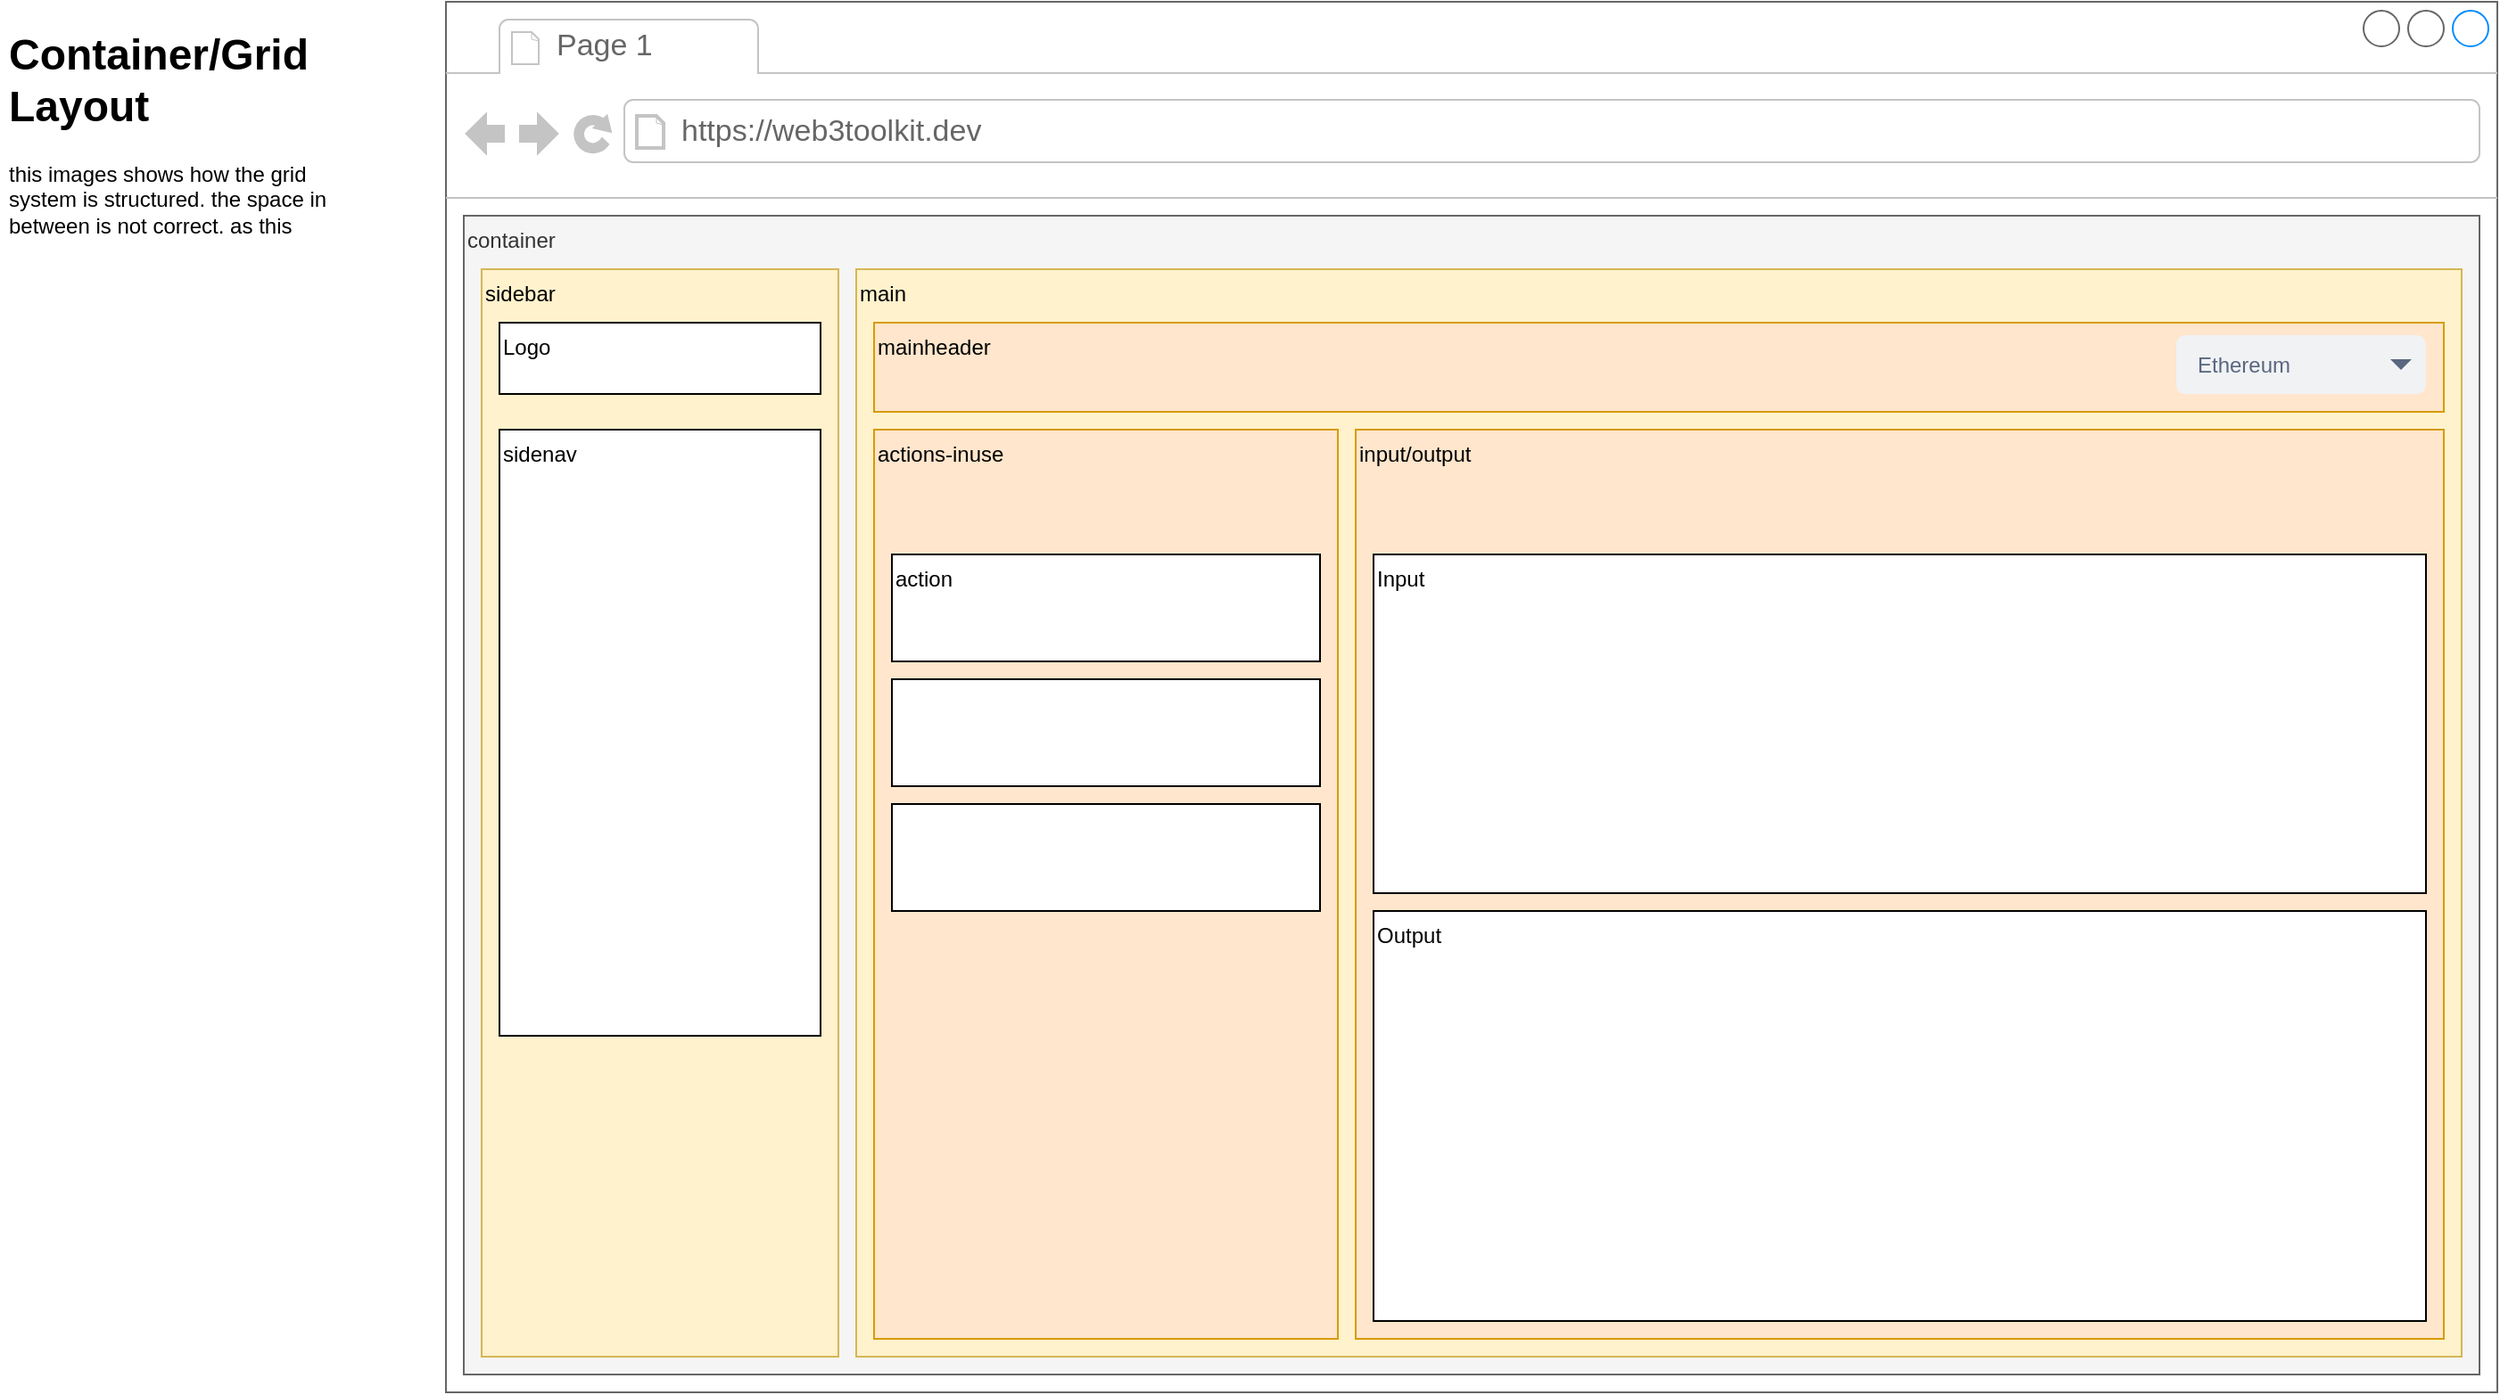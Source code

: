 <mxfile version="16.5.1" type="device" pages="2"><diagram id="3-cAj3V4vFxRDtfZPN4U" name="Layout"><mxGraphModel dx="1675" dy="1300" grid="1" gridSize="10" guides="1" tooltips="1" connect="1" arrows="1" fold="1" page="1" pageScale="1" pageWidth="850" pageHeight="1100" math="0" shadow="0"><root><mxCell id="RZp6OpLTO9H3QgokEeUe-0"/><mxCell id="RZp6OpLTO9H3QgokEeUe-1" parent="RZp6OpLTO9H3QgokEeUe-0"/><mxCell id="RZp6OpLTO9H3QgokEeUe-2" value="" style="strokeWidth=1;shadow=0;dashed=0;align=left;html=1;shape=mxgraph.mockup.containers.browserWindow;rSize=0;strokeColor=#666666;strokeColor2=#008cff;strokeColor3=#c4c4c4;mainText=,;recursiveResize=0;verticalAlign=top;" vertex="1" parent="RZp6OpLTO9H3QgokEeUe-1"><mxGeometry x="280" y="90" width="1150" height="780" as="geometry"/></mxCell><mxCell id="RZp6OpLTO9H3QgokEeUe-3" value="Page 1" style="strokeWidth=1;shadow=0;dashed=0;align=center;html=1;shape=mxgraph.mockup.containers.anchor;fontSize=17;fontColor=#666666;align=left;" vertex="1" parent="RZp6OpLTO9H3QgokEeUe-2"><mxGeometry x="60" y="12" width="110" height="26" as="geometry"/></mxCell><mxCell id="RZp6OpLTO9H3QgokEeUe-4" value="https://web3toolkit.dev" style="strokeWidth=1;shadow=0;dashed=0;align=center;html=1;shape=mxgraph.mockup.containers.anchor;rSize=0;fontSize=17;fontColor=#666666;align=left;" vertex="1" parent="RZp6OpLTO9H3QgokEeUe-2"><mxGeometry x="130" y="60" width="250" height="26" as="geometry"/></mxCell><mxCell id="RZp6OpLTO9H3QgokEeUe-17" value="container" style="rounded=0;whiteSpace=wrap;html=1;fillColor=#f5f5f5;fontColor=#333333;strokeColor=#666666;align=left;verticalAlign=top;" vertex="1" parent="RZp6OpLTO9H3QgokEeUe-2"><mxGeometry x="10" y="120" width="1130" height="650" as="geometry"/></mxCell><mxCell id="RZp6OpLTO9H3QgokEeUe-18" value="sidebar" style="rounded=0;whiteSpace=wrap;html=1;fillColor=#fff2cc;strokeColor=#d6b656;align=left;verticalAlign=top;" vertex="1" parent="RZp6OpLTO9H3QgokEeUe-2"><mxGeometry x="20" y="150" width="200" height="610" as="geometry"/></mxCell><mxCell id="RZp6OpLTO9H3QgokEeUe-20" value="main" style="rounded=0;whiteSpace=wrap;html=1;fillColor=#fff2cc;strokeColor=#d6b656;align=left;verticalAlign=top;" vertex="1" parent="RZp6OpLTO9H3QgokEeUe-2"><mxGeometry x="230" y="150" width="900" height="610" as="geometry"/></mxCell><mxCell id="RZp6OpLTO9H3QgokEeUe-19" value="actions-inuse" style="rounded=0;whiteSpace=wrap;html=1;fillColor=#ffe6cc;strokeColor=#d79b00;verticalAlign=top;align=left;" vertex="1" parent="RZp6OpLTO9H3QgokEeUe-2"><mxGeometry x="240" y="240" width="260" height="510" as="geometry"/></mxCell><mxCell id="RZp6OpLTO9H3QgokEeUe-21" value="action" style="rounded=0;whiteSpace=wrap;html=1;verticalAlign=top;align=left;" vertex="1" parent="RZp6OpLTO9H3QgokEeUe-2"><mxGeometry x="250" y="310" width="240" height="60" as="geometry"/></mxCell><mxCell id="RZp6OpLTO9H3QgokEeUe-22" value="" style="rounded=0;whiteSpace=wrap;html=1;verticalAlign=top;align=left;" vertex="1" parent="RZp6OpLTO9H3QgokEeUe-2"><mxGeometry x="250" y="380" width="240" height="60" as="geometry"/></mxCell><mxCell id="RZp6OpLTO9H3QgokEeUe-23" value="" style="rounded=0;whiteSpace=wrap;html=1;verticalAlign=top;align=left;" vertex="1" parent="RZp6OpLTO9H3QgokEeUe-2"><mxGeometry x="250" y="450" width="240" height="60" as="geometry"/></mxCell><mxCell id="RZp6OpLTO9H3QgokEeUe-24" value="input/output" style="rounded=0;whiteSpace=wrap;html=1;fillColor=#ffe6cc;strokeColor=#d79b00;verticalAlign=top;align=left;" vertex="1" parent="RZp6OpLTO9H3QgokEeUe-2"><mxGeometry x="510" y="240" width="610" height="510" as="geometry"/></mxCell><mxCell id="RZp6OpLTO9H3QgokEeUe-25" value="Logo" style="rounded=0;whiteSpace=wrap;html=1;verticalAlign=top;align=left;" vertex="1" parent="RZp6OpLTO9H3QgokEeUe-2"><mxGeometry x="30" y="180" width="180" height="40" as="geometry"/></mxCell><mxCell id="RZp6OpLTO9H3QgokEeUe-26" value="sidenav" style="rounded=0;whiteSpace=wrap;html=1;verticalAlign=top;align=left;" vertex="1" parent="RZp6OpLTO9H3QgokEeUe-2"><mxGeometry x="30" y="240" width="180" height="340" as="geometry"/></mxCell><mxCell id="RZp6OpLTO9H3QgokEeUe-27" value="mainheader" style="rounded=0;whiteSpace=wrap;html=1;fillColor=#ffe6cc;strokeColor=#d79b00;verticalAlign=top;align=left;" vertex="1" parent="RZp6OpLTO9H3QgokEeUe-2"><mxGeometry x="240" y="180" width="880" height="50" as="geometry"/></mxCell><mxCell id="RZp6OpLTO9H3QgokEeUe-6" value="Ethereum" style="rounded=1;fillColor=#F1F2F4;strokeColor=none;html=1;fontColor=#596780;align=left;fontSize=12;spacingLeft=10;sketch=0;" vertex="1" parent="RZp6OpLTO9H3QgokEeUe-2"><mxGeometry x="970" y="187" width="140" height="33" as="geometry"/></mxCell><mxCell id="RZp6OpLTO9H3QgokEeUe-7" value="" style="shape=triangle;direction=south;fillColor=#596780;strokeColor=none;html=1;sketch=0;" vertex="1" parent="RZp6OpLTO9H3QgokEeUe-6"><mxGeometry x="1" y="0.5" width="12" height="6" relative="1" as="geometry"><mxPoint x="-20" y="-3" as="offset"/></mxGeometry></mxCell><mxCell id="RZp6OpLTO9H3QgokEeUe-28" value="Input" style="rounded=0;whiteSpace=wrap;html=1;verticalAlign=top;align=left;" vertex="1" parent="RZp6OpLTO9H3QgokEeUe-2"><mxGeometry x="520" y="310" width="590" height="190" as="geometry"/></mxCell><mxCell id="RZp6OpLTO9H3QgokEeUe-29" value="Output" style="rounded=0;whiteSpace=wrap;html=1;verticalAlign=top;align=left;" vertex="1" parent="RZp6OpLTO9H3QgokEeUe-2"><mxGeometry x="520" y="510" width="590" height="230" as="geometry"/></mxCell><mxCell id="RZp6OpLTO9H3QgokEeUe-30" value="&lt;h1&gt;Container/Grid Layout&lt;/h1&gt;&lt;div&gt;this images shows how the grid system is structured. the space in between is not correct, as this only focusses on how the rows and columns should be.&lt;/div&gt;" style="text;html=1;strokeColor=none;fillColor=none;spacing=5;spacingTop=-20;whiteSpace=wrap;overflow=hidden;rounded=0;" vertex="1" parent="RZp6OpLTO9H3QgokEeUe-1"><mxGeometry x="30" y="100" width="190" height="120" as="geometry"/></mxCell></root></mxGraphModel></diagram><diagram id="2Ews7XKgGNr185ZKeQb5" name="icon"><mxGraphModel dx="1184" dy="714" grid="1" gridSize="10" guides="1" tooltips="1" connect="1" arrows="1" fold="1" page="1" pageScale="1" pageWidth="850" pageHeight="1100" math="0" shadow="0"><root><mxCell id="30nbD72PERh6PyU3U_IO-0"/><mxCell id="30nbD72PERh6PyU3U_IO-1" parent="30nbD72PERh6PyU3U_IO-0"/><mxCell id="roBNlrQUDukyXQDoDAtn-1" value="" style="endArrow=oval;html=1;rounded=0;endFill=1;startArrow=oval;startFill=1;strokeWidth=2;" edge="1" parent="30nbD72PERh6PyU3U_IO-1"><mxGeometry width="50" height="50" relative="1" as="geometry"><mxPoint x="301" y="644" as="sourcePoint"/><mxPoint x="355" y="595" as="targetPoint"/></mxGeometry></mxCell><mxCell id="roBNlrQUDukyXQDoDAtn-2" value="" style="endArrow=oval;html=1;rounded=0;endFill=1;startArrow=oval;startFill=1;strokeWidth=2;" edge="1" parent="30nbD72PERh6PyU3U_IO-1"><mxGeometry width="50" height="50" relative="1" as="geometry"><mxPoint x="355" y="595" as="sourcePoint"/><mxPoint x="409" y="547" as="targetPoint"/></mxGeometry></mxCell><mxCell id="roBNlrQUDukyXQDoDAtn-3" value="" style="endArrow=oval;html=1;rounded=0;endFill=1;startArrow=oval;startFill=1;strokeWidth=2;" edge="1" parent="30nbD72PERh6PyU3U_IO-1"><mxGeometry width="50" height="50" relative="1" as="geometry"><mxPoint x="205" y="741" as="sourcePoint"/><mxPoint x="249.0" y="691" as="targetPoint"/></mxGeometry></mxCell><mxCell id="roBNlrQUDukyXQDoDAtn-4" value="" style="endArrow=oval;html=1;rounded=0;endFill=1;startArrow=oval;startFill=1;strokeWidth=2;" edge="1" parent="30nbD72PERh6PyU3U_IO-1"><mxGeometry width="50" height="50" relative="1" as="geometry"><mxPoint x="299" y="806" as="sourcePoint"/><mxPoint x="222" y="803" as="targetPoint"/></mxGeometry></mxCell><mxCell id="roBNlrQUDukyXQDoDAtn-5" value="" style="endArrow=oval;html=1;rounded=0;endFill=1;startArrow=oval;startFill=1;strokeWidth=2;" edge="1" parent="30nbD72PERh6PyU3U_IO-1"><mxGeometry width="50" height="50" relative="1" as="geometry"><mxPoint x="299" y="806" as="sourcePoint"/><mxPoint x="273" y="751" as="targetPoint"/></mxGeometry></mxCell><mxCell id="roBNlrQUDukyXQDoDAtn-6" value="" style="endArrow=oval;html=1;rounded=0;endFill=1;startArrow=oval;startFill=1;strokeWidth=2;" edge="1" parent="30nbD72PERh6PyU3U_IO-1"><mxGeometry width="50" height="50" relative="1" as="geometry"><mxPoint x="353" y="751" as="sourcePoint"/><mxPoint x="363" y="661" as="targetPoint"/></mxGeometry></mxCell><mxCell id="roBNlrQUDukyXQDoDAtn-7" value="" style="endArrow=oval;html=1;rounded=0;endFill=1;startArrow=oval;startFill=1;strokeWidth=2;" edge="1" parent="30nbD72PERh6PyU3U_IO-1"><mxGeometry width="50" height="50" relative="1" as="geometry"><mxPoint x="249.0" y="691" as="sourcePoint"/><mxPoint x="301" y="644" as="targetPoint"/></mxGeometry></mxCell><mxCell id="roBNlrQUDukyXQDoDAtn-8" value="" style="endArrow=oval;html=1;rounded=0;endFill=1;startArrow=oval;startFill=1;strokeWidth=2;" edge="1" parent="30nbD72PERh6PyU3U_IO-1"><mxGeometry width="50" height="50" relative="1" as="geometry"><mxPoint x="450" y="570" as="sourcePoint"/><mxPoint x="409" y="547" as="targetPoint"/></mxGeometry></mxCell><mxCell id="roBNlrQUDukyXQDoDAtn-9" value="" style="endArrow=oval;html=1;rounded=0;endFill=1;startArrow=oval;startFill=1;strokeWidth=2;" edge="1" parent="30nbD72PERh6PyU3U_IO-1"><mxGeometry width="50" height="50" relative="1" as="geometry"><mxPoint x="450" y="570" as="sourcePoint"/><mxPoint x="400" y="630" as="targetPoint"/></mxGeometry></mxCell><mxCell id="roBNlrQUDukyXQDoDAtn-10" value="" style="endArrow=oval;html=1;rounded=0;endFill=1;startArrow=oval;startFill=1;strokeWidth=2;" edge="1" parent="30nbD72PERh6PyU3U_IO-1"><mxGeometry width="50" height="50" relative="1" as="geometry"><mxPoint x="484" y="600" as="sourcePoint"/><mxPoint x="520" y="567" as="targetPoint"/></mxGeometry></mxCell><mxCell id="roBNlrQUDukyXQDoDAtn-11" value="" style="endArrow=oval;html=1;rounded=0;endFill=1;startArrow=oval;startFill=1;strokeWidth=2;" edge="1" parent="30nbD72PERh6PyU3U_IO-1"><mxGeometry width="50" height="50" relative="1" as="geometry"><mxPoint x="453" y="638" as="sourcePoint"/><mxPoint x="484" y="600" as="targetPoint"/></mxGeometry></mxCell><mxCell id="roBNlrQUDukyXQDoDAtn-12" value="" style="endArrow=oval;html=1;rounded=0;endFill=1;startArrow=oval;startFill=1;strokeWidth=2;" edge="1" parent="30nbD72PERh6PyU3U_IO-1"><mxGeometry width="50" height="50" relative="1" as="geometry"><mxPoint x="570" y="575" as="sourcePoint"/><mxPoint x="520" y="567" as="targetPoint"/></mxGeometry></mxCell><mxCell id="roBNlrQUDukyXQDoDAtn-13" value="" style="endArrow=oval;html=1;rounded=0;endFill=1;startArrow=oval;startFill=1;strokeWidth=2;" edge="1" parent="30nbD72PERh6PyU3U_IO-1"><mxGeometry width="50" height="50" relative="1" as="geometry"><mxPoint x="589" y="592" as="sourcePoint"/><mxPoint x="570" y="575" as="targetPoint"/></mxGeometry></mxCell><mxCell id="roBNlrQUDukyXQDoDAtn-14" value="" style="endArrow=oval;html=1;rounded=0;endFill=1;startArrow=oval;startFill=1;strokeWidth=2;" edge="1" parent="30nbD72PERh6PyU3U_IO-1"><mxGeometry width="50" height="50" relative="1" as="geometry"><mxPoint x="584" y="613" as="sourcePoint"/><mxPoint x="589" y="592" as="targetPoint"/></mxGeometry></mxCell><mxCell id="roBNlrQUDukyXQDoDAtn-15" value="" style="endArrow=oval;html=1;rounded=0;endFill=1;startArrow=oval;startFill=1;strokeWidth=2;" edge="1" parent="30nbD72PERh6PyU3U_IO-1"><mxGeometry width="50" height="50" relative="1" as="geometry"><mxPoint x="655" y="521" as="sourcePoint"/><mxPoint x="638" y="504.0" as="targetPoint"/></mxGeometry></mxCell><mxCell id="roBNlrQUDukyXQDoDAtn-16" value="" style="endArrow=oval;html=1;rounded=0;endFill=1;startArrow=oval;startFill=1;strokeWidth=2;" edge="1" parent="30nbD72PERh6PyU3U_IO-1"><mxGeometry width="50" height="50" relative="1" as="geometry"><mxPoint x="638" y="504.0" as="sourcePoint"/><mxPoint x="605" y="432" as="targetPoint"/></mxGeometry></mxCell><mxCell id="roBNlrQUDukyXQDoDAtn-17" value="" style="endArrow=oval;html=1;rounded=0;endFill=1;startArrow=oval;startFill=1;strokeWidth=2;" edge="1" parent="30nbD72PERh6PyU3U_IO-1"><mxGeometry width="50" height="50" relative="1" as="geometry"><mxPoint x="446" y="456" as="sourcePoint"/><mxPoint x="440" y="500" as="targetPoint"/></mxGeometry></mxCell><mxCell id="roBNlrQUDukyXQDoDAtn-18" value="" style="endArrow=oval;html=1;rounded=0;endFill=1;startArrow=oval;startFill=1;strokeWidth=2;" edge="1" parent="30nbD72PERh6PyU3U_IO-1"><mxGeometry width="50" height="50" relative="1" as="geometry"><mxPoint x="492" y="362" as="sourcePoint"/><mxPoint x="411" y="374.0" as="targetPoint"/></mxGeometry></mxCell><mxCell id="roBNlrQUDukyXQDoDAtn-19" value="" style="endArrow=oval;html=1;rounded=0;endFill=1;startArrow=oval;startFill=1;strokeWidth=2;" edge="1" parent="30nbD72PERh6PyU3U_IO-1"><mxGeometry width="50" height="50" relative="1" as="geometry"><mxPoint x="605" y="432" as="sourcePoint"/><mxPoint x="555" y="386" as="targetPoint"/></mxGeometry></mxCell><mxCell id="roBNlrQUDukyXQDoDAtn-20" value="" style="endArrow=oval;html=1;rounded=0;endFill=1;startArrow=oval;startFill=1;strokeWidth=2;" edge="1" parent="30nbD72PERh6PyU3U_IO-1"><mxGeometry width="50" height="50" relative="1" as="geometry"><mxPoint x="555" y="386" as="sourcePoint"/><mxPoint x="492" y="362" as="targetPoint"/></mxGeometry></mxCell><mxCell id="roBNlrQUDukyXQDoDAtn-21" value="" style="endArrow=oval;html=1;rounded=0;endFill=1;startArrow=oval;startFill=1;strokeWidth=2;" edge="1" parent="30nbD72PERh6PyU3U_IO-1"><mxGeometry width="50" height="50" relative="1" as="geometry"><mxPoint x="440" y="500" as="sourcePoint"/><mxPoint x="409" y="547" as="targetPoint"/></mxGeometry></mxCell><mxCell id="roBNlrQUDukyXQDoDAtn-22" value="" style="endArrow=oval;html=1;rounded=0;endFill=1;startArrow=oval;startFill=1;strokeWidth=2;" edge="1" parent="30nbD72PERh6PyU3U_IO-1"><mxGeometry width="50" height="50" relative="1" as="geometry"><mxPoint x="446" y="456" as="sourcePoint"/><mxPoint x="406" y="436" as="targetPoint"/></mxGeometry></mxCell><mxCell id="roBNlrQUDukyXQDoDAtn-23" value="" style="endArrow=oval;html=1;rounded=0;endFill=1;startArrow=oval;startFill=1;strokeWidth=2;" edge="1" parent="30nbD72PERh6PyU3U_IO-1"><mxGeometry width="50" height="50" relative="1" as="geometry"><mxPoint x="406" y="436" as="sourcePoint"/><mxPoint x="361" y="411" as="targetPoint"/></mxGeometry></mxCell><mxCell id="roBNlrQUDukyXQDoDAtn-24" value="" style="endArrow=oval;html=1;rounded=0;endFill=1;startArrow=oval;startFill=1;strokeWidth=2;" edge="1" parent="30nbD72PERh6PyU3U_IO-1"><mxGeometry width="50" height="50" relative="1" as="geometry"><mxPoint x="361" y="411" as="sourcePoint"/><mxPoint x="411" y="374.0" as="targetPoint"/></mxGeometry></mxCell><mxCell id="roBNlrQUDukyXQDoDAtn-25" value="" style="endArrow=oval;html=1;rounded=0;endFill=1;startArrow=oval;startFill=1;strokeWidth=2;" edge="1" parent="30nbD72PERh6PyU3U_IO-1"><mxGeometry width="50" height="50" relative="1" as="geometry"><mxPoint x="403" y="695" as="sourcePoint"/><mxPoint x="453" y="638" as="targetPoint"/></mxGeometry></mxCell><mxCell id="roBNlrQUDukyXQDoDAtn-26" value="" style="endArrow=oval;html=1;rounded=0;endFill=1;startArrow=oval;startFill=1;strokeWidth=2;" edge="1" parent="30nbD72PERh6PyU3U_IO-1"><mxGeometry width="50" height="50" relative="1" as="geometry"><mxPoint x="682" y="511" as="sourcePoint"/><mxPoint x="655" y="521" as="targetPoint"/></mxGeometry></mxCell><mxCell id="roBNlrQUDukyXQDoDAtn-27" value="" style="endArrow=oval;html=1;rounded=0;endFill=1;startArrow=oval;startFill=1;strokeWidth=2;" edge="1" parent="30nbD72PERh6PyU3U_IO-1"><mxGeometry width="50" height="50" relative="1" as="geometry"><mxPoint x="682" y="511" as="sourcePoint"/><mxPoint x="718" y="545" as="targetPoint"/></mxGeometry></mxCell><mxCell id="roBNlrQUDukyXQDoDAtn-28" value="" style="endArrow=oval;html=1;rounded=0;endFill=1;startArrow=oval;startFill=1;strokeWidth=2;" edge="1" parent="30nbD72PERh6PyU3U_IO-1"><mxGeometry width="50" height="50" relative="1" as="geometry"><mxPoint x="669" y="596" as="sourcePoint"/><mxPoint x="718" y="545" as="targetPoint"/></mxGeometry></mxCell><mxCell id="roBNlrQUDukyXQDoDAtn-29" value="" style="endArrow=oval;html=1;rounded=0;endFill=1;startArrow=oval;startFill=1;strokeWidth=2;" edge="1" parent="30nbD72PERh6PyU3U_IO-1"><mxGeometry width="50" height="50" relative="1" as="geometry"><mxPoint x="620" y="647" as="sourcePoint"/><mxPoint x="669" y="596" as="targetPoint"/></mxGeometry></mxCell><mxCell id="roBNlrQUDukyXQDoDAtn-30" value="" style="endArrow=oval;html=1;rounded=0;endFill=1;startArrow=oval;startFill=1;strokeWidth=2;" edge="1" parent="30nbD72PERh6PyU3U_IO-1"><mxGeometry width="50" height="50" relative="1" as="geometry"><mxPoint x="584" y="613" as="sourcePoint"/><mxPoint x="620" y="647" as="targetPoint"/></mxGeometry></mxCell><mxCell id="roBNlrQUDukyXQDoDAtn-31" value="" style="endArrow=oval;html=1;rounded=0;endFill=1;startArrow=oval;startFill=1;strokeWidth=2;" edge="1" parent="30nbD72PERh6PyU3U_IO-1"><mxGeometry width="50" height="50" relative="1" as="geometry"><mxPoint x="353" y="751" as="sourcePoint"/><mxPoint x="403" y="695" as="targetPoint"/></mxGeometry></mxCell><mxCell id="roBNlrQUDukyXQDoDAtn-32" value="" style="endArrow=oval;html=1;rounded=0;endFill=1;startArrow=oval;startFill=1;strokeWidth=2;" edge="1" parent="30nbD72PERh6PyU3U_IO-1"><mxGeometry width="50" height="50" relative="1" as="geometry"><mxPoint x="299" y="806" as="sourcePoint"/><mxPoint x="353" y="751" as="targetPoint"/></mxGeometry></mxCell><mxCell id="roBNlrQUDukyXQDoDAtn-33" value="" style="endArrow=oval;html=1;rounded=0;endFill=1;startArrow=oval;startFill=1;strokeWidth=2;" edge="1" parent="30nbD72PERh6PyU3U_IO-1"><mxGeometry width="50" height="50" relative="1" as="geometry"><mxPoint x="222" y="803" as="sourcePoint"/><mxPoint x="205" y="741" as="targetPoint"/></mxGeometry></mxCell><mxCell id="roBNlrQUDukyXQDoDAtn-34" value="" style="endArrow=oval;html=1;rounded=0;endFill=1;startArrow=oval;startFill=1;strokeWidth=2;" edge="1" parent="30nbD72PERh6PyU3U_IO-1"><mxGeometry width="50" height="50" relative="1" as="geometry"><mxPoint x="273" y="751" as="sourcePoint"/><mxPoint x="353" y="751" as="targetPoint"/></mxGeometry></mxCell><mxCell id="roBNlrQUDukyXQDoDAtn-35" value="" style="endArrow=oval;html=1;rounded=0;endFill=1;startArrow=oval;startFill=1;strokeWidth=2;" edge="1" parent="30nbD72PERh6PyU3U_IO-1"><mxGeometry width="50" height="50" relative="1" as="geometry"><mxPoint x="289.0" y="676" as="sourcePoint"/><mxPoint x="249.0" y="691" as="targetPoint"/></mxGeometry></mxCell><mxCell id="roBNlrQUDukyXQDoDAtn-36" value="" style="endArrow=oval;html=1;rounded=0;endFill=1;startArrow=oval;startFill=1;strokeWidth=2;" edge="1" parent="30nbD72PERh6PyU3U_IO-1"><mxGeometry width="50" height="50" relative="1" as="geometry"><mxPoint x="273" y="751" as="sourcePoint"/><mxPoint x="205" y="741" as="targetPoint"/></mxGeometry></mxCell><mxCell id="roBNlrQUDukyXQDoDAtn-37" value="" style="endArrow=oval;html=1;rounded=0;endFill=1;startArrow=oval;startFill=1;strokeWidth=2;" edge="1" parent="30nbD72PERh6PyU3U_IO-1"><mxGeometry width="50" height="50" relative="1" as="geometry"><mxPoint x="273" y="751" as="sourcePoint"/><mxPoint x="289.0" y="676" as="targetPoint"/></mxGeometry></mxCell><mxCell id="roBNlrQUDukyXQDoDAtn-38" value="" style="endArrow=oval;html=1;rounded=0;endFill=1;startArrow=oval;startFill=1;strokeWidth=2;" edge="1" parent="30nbD72PERh6PyU3U_IO-1"><mxGeometry width="50" height="50" relative="1" as="geometry"><mxPoint x="222" y="803" as="sourcePoint"/><mxPoint x="273" y="751" as="targetPoint"/></mxGeometry></mxCell><mxCell id="roBNlrQUDukyXQDoDAtn-39" value="" style="endArrow=oval;html=1;rounded=0;endFill=1;startArrow=oval;startFill=1;strokeWidth=2;" edge="1" parent="30nbD72PERh6PyU3U_IO-1"><mxGeometry width="50" height="50" relative="1" as="geometry"><mxPoint x="301" y="644" as="sourcePoint"/><mxPoint x="289.0" y="676" as="targetPoint"/></mxGeometry></mxCell><mxCell id="roBNlrQUDukyXQDoDAtn-40" value="" style="endArrow=oval;html=1;rounded=0;endFill=1;startArrow=oval;startFill=1;strokeWidth=2;" edge="1" parent="30nbD72PERh6PyU3U_IO-1"><mxGeometry width="50" height="50" relative="1" as="geometry"><mxPoint x="313" y="733" as="sourcePoint"/><mxPoint x="289.0" y="676" as="targetPoint"/></mxGeometry></mxCell><mxCell id="roBNlrQUDukyXQDoDAtn-41" value="" style="endArrow=oval;html=1;rounded=0;endFill=1;startArrow=oval;startFill=1;strokeWidth=2;" edge="1" parent="30nbD72PERh6PyU3U_IO-1"><mxGeometry width="50" height="50" relative="1" as="geometry"><mxPoint x="353" y="751" as="sourcePoint"/><mxPoint x="313" y="733" as="targetPoint"/></mxGeometry></mxCell><mxCell id="roBNlrQUDukyXQDoDAtn-42" value="" style="endArrow=oval;html=1;rounded=0;endFill=1;startArrow=oval;startFill=1;strokeWidth=2;" edge="1" parent="30nbD72PERh6PyU3U_IO-1"><mxGeometry width="50" height="50" relative="1" as="geometry"><mxPoint x="273" y="751" as="sourcePoint"/><mxPoint x="313" y="733" as="targetPoint"/></mxGeometry></mxCell><mxCell id="roBNlrQUDukyXQDoDAtn-43" value="" style="endArrow=oval;html=1;rounded=0;endFill=1;startArrow=oval;startFill=1;strokeWidth=2;" edge="1" parent="30nbD72PERh6PyU3U_IO-1"><mxGeometry width="50" height="50" relative="1" as="geometry"><mxPoint x="313" y="733" as="sourcePoint"/><mxPoint x="363" y="661" as="targetPoint"/></mxGeometry></mxCell><mxCell id="roBNlrQUDukyXQDoDAtn-44" value="" style="endArrow=oval;html=1;rounded=0;endFill=1;startArrow=oval;startFill=1;strokeWidth=2;" edge="1" parent="30nbD72PERh6PyU3U_IO-1"><mxGeometry width="50" height="50" relative="1" as="geometry"><mxPoint x="363" y="661" as="sourcePoint"/><mxPoint x="355" y="595" as="targetPoint"/></mxGeometry></mxCell><mxCell id="roBNlrQUDukyXQDoDAtn-45" value="" style="endArrow=oval;html=1;rounded=0;endFill=1;startArrow=oval;startFill=1;strokeWidth=2;" edge="1" parent="30nbD72PERh6PyU3U_IO-1"><mxGeometry width="50" height="50" relative="1" as="geometry"><mxPoint x="421" y="658" as="sourcePoint"/><mxPoint x="363" y="661" as="targetPoint"/></mxGeometry></mxCell><mxCell id="roBNlrQUDukyXQDoDAtn-46" value="" style="endArrow=oval;html=1;rounded=0;endFill=1;startArrow=oval;startFill=1;strokeWidth=2;" edge="1" parent="30nbD72PERh6PyU3U_IO-1"><mxGeometry width="50" height="50" relative="1" as="geometry"><mxPoint x="453" y="638" as="sourcePoint"/><mxPoint x="421" y="658" as="targetPoint"/></mxGeometry></mxCell><mxCell id="roBNlrQUDukyXQDoDAtn-47" value="" style="endArrow=oval;html=1;rounded=0;endFill=1;startArrow=oval;startFill=1;strokeWidth=2;" edge="1" parent="30nbD72PERh6PyU3U_IO-1"><mxGeometry width="50" height="50" relative="1" as="geometry"><mxPoint x="421" y="658" as="sourcePoint"/><mxPoint x="403" y="695" as="targetPoint"/></mxGeometry></mxCell><mxCell id="roBNlrQUDukyXQDoDAtn-48" value="" style="endArrow=oval;html=1;rounded=0;endFill=1;startArrow=oval;startFill=1;strokeWidth=2;" edge="1" parent="30nbD72PERh6PyU3U_IO-1"><mxGeometry width="50" height="50" relative="1" as="geometry"><mxPoint x="363" y="661" as="sourcePoint"/><mxPoint x="403" y="695" as="targetPoint"/></mxGeometry></mxCell><mxCell id="roBNlrQUDukyXQDoDAtn-49" value="" style="endArrow=oval;html=1;rounded=0;endFill=1;startArrow=oval;startFill=1;strokeWidth=2;" edge="1" parent="30nbD72PERh6PyU3U_IO-1"><mxGeometry width="50" height="50" relative="1" as="geometry"><mxPoint x="289.0" y="676" as="sourcePoint"/><mxPoint x="363" y="661" as="targetPoint"/></mxGeometry></mxCell><mxCell id="roBNlrQUDukyXQDoDAtn-50" value="" style="endArrow=oval;html=1;rounded=0;endFill=1;startArrow=oval;startFill=1;strokeWidth=2;" edge="1" parent="30nbD72PERh6PyU3U_IO-1"><mxGeometry width="50" height="50" relative="1" as="geometry"><mxPoint x="363" y="661" as="sourcePoint"/><mxPoint x="302" y="644" as="targetPoint"/></mxGeometry></mxCell><mxCell id="roBNlrQUDukyXQDoDAtn-51" value="" style="endArrow=oval;html=1;rounded=0;endFill=1;startArrow=oval;startFill=1;strokeWidth=2;" edge="1" parent="30nbD72PERh6PyU3U_IO-1"><mxGeometry width="50" height="50" relative="1" as="geometry"><mxPoint x="400" y="630" as="sourcePoint"/><mxPoint x="355" y="595" as="targetPoint"/></mxGeometry></mxCell><mxCell id="roBNlrQUDukyXQDoDAtn-52" value="" style="endArrow=oval;html=1;rounded=0;endFill=1;startArrow=oval;startFill=1;strokeWidth=2;" edge="1" parent="30nbD72PERh6PyU3U_IO-1"><mxGeometry width="50" height="50" relative="1" as="geometry"><mxPoint x="453" y="638" as="sourcePoint"/><mxPoint x="450" y="570" as="targetPoint"/></mxGeometry></mxCell><mxCell id="roBNlrQUDukyXQDoDAtn-53" value="" style="endArrow=oval;html=1;rounded=0;endFill=1;startArrow=oval;startFill=1;strokeWidth=2;" edge="1" parent="30nbD72PERh6PyU3U_IO-1"><mxGeometry width="50" height="50" relative="1" as="geometry"><mxPoint x="400" y="630" as="sourcePoint"/><mxPoint x="409" y="547" as="targetPoint"/></mxGeometry></mxCell><mxCell id="roBNlrQUDukyXQDoDAtn-54" value="" style="endArrow=oval;html=1;rounded=0;endFill=1;startArrow=oval;startFill=1;strokeWidth=2;" edge="1" parent="30nbD72PERh6PyU3U_IO-1"><mxGeometry width="50" height="50" relative="1" as="geometry"><mxPoint x="400" y="630" as="sourcePoint"/><mxPoint x="453" y="638" as="targetPoint"/></mxGeometry></mxCell><mxCell id="roBNlrQUDukyXQDoDAtn-55" value="" style="endArrow=oval;html=1;rounded=0;endFill=1;startArrow=oval;startFill=1;strokeWidth=2;" edge="1" parent="30nbD72PERh6PyU3U_IO-1"><mxGeometry width="50" height="50" relative="1" as="geometry"><mxPoint x="613" y="617" as="sourcePoint"/><mxPoint x="617" y="593" as="targetPoint"/></mxGeometry></mxCell><mxCell id="roBNlrQUDukyXQDoDAtn-56" value="" style="endArrow=oval;html=1;rounded=0;endFill=1;startArrow=oval;startFill=1;strokeWidth=2;" edge="1" parent="30nbD72PERh6PyU3U_IO-1"><mxGeometry width="50" height="50" relative="1" as="geometry"><mxPoint x="649" y="570" as="sourcePoint"/><mxPoint x="640" y="550" as="targetPoint"/></mxGeometry></mxCell><mxCell id="roBNlrQUDukyXQDoDAtn-57" value="" style="endArrow=oval;html=1;rounded=0;endFill=1;startArrow=oval;startFill=1;strokeWidth=2;" edge="1" parent="30nbD72PERh6PyU3U_IO-1"><mxGeometry width="50" height="50" relative="1" as="geometry"><mxPoint x="421" y="658" as="sourcePoint"/><mxPoint x="400" y="630" as="targetPoint"/></mxGeometry></mxCell><mxCell id="roBNlrQUDukyXQDoDAtn-58" value="" style="endArrow=oval;html=1;rounded=0;endFill=1;startArrow=oval;startFill=1;strokeWidth=2;" edge="1" parent="30nbD72PERh6PyU3U_IO-1"><mxGeometry width="50" height="50" relative="1" as="geometry"><mxPoint x="649" y="570" as="sourcePoint"/><mxPoint x="626" y="570" as="targetPoint"/></mxGeometry></mxCell><mxCell id="roBNlrQUDukyXQDoDAtn-59" value="" style="endArrow=oval;html=1;rounded=0;endFill=1;startArrow=oval;startFill=1;strokeWidth=2;" edge="1" parent="30nbD72PERh6PyU3U_IO-1"><mxGeometry width="50" height="50" relative="1" as="geometry"><mxPoint x="669" y="596" as="sourcePoint"/><mxPoint x="649" y="570" as="targetPoint"/></mxGeometry></mxCell><mxCell id="roBNlrQUDukyXQDoDAtn-60" value="" style="endArrow=oval;html=1;rounded=0;endFill=1;startArrow=oval;startFill=1;strokeWidth=2;" edge="1" parent="30nbD72PERh6PyU3U_IO-1"><mxGeometry width="50" height="50" relative="1" as="geometry"><mxPoint x="626" y="570" as="sourcePoint"/><mxPoint x="640" y="550" as="targetPoint"/></mxGeometry></mxCell><mxCell id="roBNlrQUDukyXQDoDAtn-61" value="" style="endArrow=oval;html=1;rounded=0;endFill=1;startArrow=oval;startFill=1;strokeWidth=2;" edge="1" parent="30nbD72PERh6PyU3U_IO-1"><mxGeometry width="50" height="50" relative="1" as="geometry"><mxPoint x="631" y="610" as="sourcePoint"/><mxPoint x="620" y="647" as="targetPoint"/></mxGeometry></mxCell><mxCell id="roBNlrQUDukyXQDoDAtn-62" value="" style="endArrow=oval;html=1;rounded=0;endFill=1;startArrow=oval;startFill=1;strokeWidth=2;" edge="1" parent="30nbD72PERh6PyU3U_IO-1"><mxGeometry width="50" height="50" relative="1" as="geometry"><mxPoint x="626" y="570" as="sourcePoint"/><mxPoint x="584" y="613" as="targetPoint"/></mxGeometry></mxCell><mxCell id="roBNlrQUDukyXQDoDAtn-63" value="" style="endArrow=oval;html=1;rounded=0;endFill=1;startArrow=oval;startFill=1;strokeWidth=2;" edge="1" parent="30nbD72PERh6PyU3U_IO-1"><mxGeometry width="50" height="50" relative="1" as="geometry"><mxPoint x="669" y="596" as="sourcePoint"/><mxPoint x="631" y="610" as="targetPoint"/></mxGeometry></mxCell><mxCell id="roBNlrQUDukyXQDoDAtn-64" value="" style="endArrow=oval;html=1;rounded=0;endFill=1;startArrow=oval;startFill=1;strokeWidth=2;" edge="1" parent="30nbD72PERh6PyU3U_IO-1"><mxGeometry width="50" height="50" relative="1" as="geometry"><mxPoint x="617" y="593" as="sourcePoint"/><mxPoint x="584" y="613" as="targetPoint"/></mxGeometry></mxCell><mxCell id="roBNlrQUDukyXQDoDAtn-65" value="" style="endArrow=oval;html=1;rounded=0;endFill=1;startArrow=oval;startFill=1;strokeWidth=2;" edge="1" parent="30nbD72PERh6PyU3U_IO-1"><mxGeometry width="50" height="50" relative="1" as="geometry"><mxPoint x="669" y="596" as="sourcePoint"/><mxPoint x="626" y="570" as="targetPoint"/></mxGeometry></mxCell><mxCell id="roBNlrQUDukyXQDoDAtn-66" value="" style="endArrow=oval;html=1;rounded=0;endFill=1;startArrow=oval;startFill=1;strokeWidth=2;" edge="1" parent="30nbD72PERh6PyU3U_IO-1"><mxGeometry width="50" height="50" relative="1" as="geometry"><mxPoint x="680" y="537" as="sourcePoint"/><mxPoint x="682.0" y="511" as="targetPoint"/></mxGeometry></mxCell><mxCell id="roBNlrQUDukyXQDoDAtn-67" value="" style="endArrow=oval;html=1;rounded=0;endFill=1;startArrow=oval;startFill=1;strokeWidth=2;" edge="1" parent="30nbD72PERh6PyU3U_IO-1"><mxGeometry width="50" height="50" relative="1" as="geometry"><mxPoint x="649" y="570" as="sourcePoint"/><mxPoint x="655.0" y="521" as="targetPoint"/></mxGeometry></mxCell><mxCell id="roBNlrQUDukyXQDoDAtn-68" value="" style="endArrow=oval;html=1;rounded=0;endFill=1;startArrow=oval;startFill=1;strokeWidth=2;" edge="1" parent="30nbD72PERh6PyU3U_IO-1"><mxGeometry width="50" height="50" relative="1" as="geometry"><mxPoint x="640" y="550" as="sourcePoint"/><mxPoint x="655.0" y="521" as="targetPoint"/></mxGeometry></mxCell><mxCell id="roBNlrQUDukyXQDoDAtn-69" value="" style="endArrow=oval;html=1;rounded=0;endFill=1;startArrow=oval;startFill=1;strokeWidth=2;" edge="1" parent="30nbD72PERh6PyU3U_IO-1"><mxGeometry width="50" height="50" relative="1" as="geometry"><mxPoint x="680" y="537" as="sourcePoint"/><mxPoint x="718.0" y="545" as="targetPoint"/></mxGeometry></mxCell><mxCell id="roBNlrQUDukyXQDoDAtn-70" value="" style="endArrow=oval;html=1;rounded=0;endFill=1;startArrow=oval;startFill=1;strokeWidth=2;" edge="1" parent="30nbD72PERh6PyU3U_IO-1"><mxGeometry width="50" height="50" relative="1" as="geometry"><mxPoint x="655" y="521" as="sourcePoint"/><mxPoint x="680.0" y="537" as="targetPoint"/></mxGeometry></mxCell><mxCell id="roBNlrQUDukyXQDoDAtn-71" value="" style="endArrow=oval;html=1;rounded=0;endFill=1;startArrow=oval;startFill=1;strokeWidth=2;" edge="1" parent="30nbD72PERh6PyU3U_IO-1"><mxGeometry width="50" height="50" relative="1" as="geometry"><mxPoint x="649" y="570" as="sourcePoint"/><mxPoint x="718.0" y="545" as="targetPoint"/></mxGeometry></mxCell><mxCell id="roBNlrQUDukyXQDoDAtn-72" value="" style="endArrow=oval;html=1;rounded=0;endFill=1;startArrow=oval;startFill=1;strokeWidth=2;" edge="1" parent="30nbD72PERh6PyU3U_IO-1"><mxGeometry width="50" height="50" relative="1" as="geometry"><mxPoint x="649" y="570" as="sourcePoint"/><mxPoint x="680" y="537" as="targetPoint"/></mxGeometry></mxCell><mxCell id="roBNlrQUDukyXQDoDAtn-73" value="" style="endArrow=oval;html=1;rounded=0;endFill=1;startArrow=oval;startFill=1;strokeWidth=2;" edge="1" parent="30nbD72PERh6PyU3U_IO-1"><mxGeometry width="50" height="50" relative="1" as="geometry"><mxPoint x="613" y="617" as="sourcePoint"/><mxPoint x="620" y="647" as="targetPoint"/></mxGeometry></mxCell><mxCell id="roBNlrQUDukyXQDoDAtn-74" value="" style="endArrow=oval;html=1;rounded=0;endFill=1;startArrow=oval;startFill=1;strokeWidth=2;" edge="1" parent="30nbD72PERh6PyU3U_IO-1"><mxGeometry width="50" height="50" relative="1" as="geometry"><mxPoint x="631.0" y="610" as="sourcePoint"/><mxPoint x="617" y="593" as="targetPoint"/></mxGeometry></mxCell><mxCell id="roBNlrQUDukyXQDoDAtn-75" value="" style="endArrow=oval;html=1;rounded=0;endFill=1;startArrow=oval;startFill=1;strokeWidth=2;" edge="1" parent="30nbD72PERh6PyU3U_IO-1"><mxGeometry width="50" height="50" relative="1" as="geometry"><mxPoint x="584.0" y="613" as="sourcePoint"/><mxPoint x="613" y="617" as="targetPoint"/></mxGeometry></mxCell><mxCell id="roBNlrQUDukyXQDoDAtn-76" value="" style="endArrow=oval;html=1;rounded=0;endFill=1;startArrow=oval;startFill=1;strokeWidth=2;" edge="1" parent="30nbD72PERh6PyU3U_IO-1"><mxGeometry width="50" height="50" relative="1" as="geometry"><mxPoint x="626" y="570" as="sourcePoint"/><mxPoint x="631" y="610" as="targetPoint"/></mxGeometry></mxCell><mxCell id="roBNlrQUDukyXQDoDAtn-77" value="" style="endArrow=oval;html=1;rounded=0;endFill=1;startArrow=oval;startFill=1;strokeWidth=2;" edge="1" parent="30nbD72PERh6PyU3U_IO-1"><mxGeometry width="50" height="50" relative="1" as="geometry"><mxPoint x="617" y="593" as="sourcePoint"/><mxPoint x="626" y="570" as="targetPoint"/></mxGeometry></mxCell><mxCell id="roBNlrQUDukyXQDoDAtn-78" value="" style="endArrow=oval;html=1;rounded=0;endFill=1;startArrow=oval;startFill=1;strokeWidth=2;" edge="1" parent="30nbD72PERh6PyU3U_IO-1"><mxGeometry width="50" height="50" relative="1" as="geometry"><mxPoint x="638" y="504.0" as="sourcePoint"/><mxPoint x="640" y="550" as="targetPoint"/></mxGeometry></mxCell><mxCell id="roBNlrQUDukyXQDoDAtn-79" value="" style="endArrow=oval;html=1;rounded=0;endFill=1;startArrow=oval;startFill=1;strokeWidth=2;" edge="1" parent="30nbD72PERh6PyU3U_IO-1"><mxGeometry width="50" height="50" relative="1" as="geometry"><mxPoint x="520" y="567" as="sourcePoint"/><mxPoint x="557" y="525" as="targetPoint"/></mxGeometry></mxCell><mxCell id="roBNlrQUDukyXQDoDAtn-80" value="" style="endArrow=oval;html=1;rounded=0;endFill=1;startArrow=oval;startFill=1;strokeWidth=2;" edge="1" parent="30nbD72PERh6PyU3U_IO-1"><mxGeometry width="50" height="50" relative="1" as="geometry"><mxPoint x="570" y="575" as="sourcePoint"/><mxPoint x="557" y="525" as="targetPoint"/></mxGeometry></mxCell><mxCell id="roBNlrQUDukyXQDoDAtn-81" value="" style="endArrow=oval;html=1;rounded=0;endFill=1;startArrow=oval;startFill=1;strokeWidth=2;" edge="1" parent="30nbD72PERh6PyU3U_IO-1"><mxGeometry width="50" height="50" relative="1" as="geometry"><mxPoint x="570" y="575" as="sourcePoint"/><mxPoint x="594" y="500" as="targetPoint"/></mxGeometry></mxCell><mxCell id="roBNlrQUDukyXQDoDAtn-82" value="" style="endArrow=oval;html=1;rounded=0;endFill=1;startArrow=oval;startFill=1;strokeWidth=2;" edge="1" parent="30nbD72PERh6PyU3U_IO-1"><mxGeometry width="50" height="50" relative="1" as="geometry"><mxPoint x="594" y="500" as="sourcePoint"/><mxPoint x="640" y="550" as="targetPoint"/></mxGeometry></mxCell><mxCell id="roBNlrQUDukyXQDoDAtn-83" value="" style="endArrow=oval;html=1;rounded=0;endFill=1;startArrow=oval;startFill=1;strokeWidth=2;" edge="1" parent="30nbD72PERh6PyU3U_IO-1"><mxGeometry width="50" height="50" relative="1" as="geometry"><mxPoint x="594" y="500" as="sourcePoint"/><mxPoint x="638" y="504.0" as="targetPoint"/></mxGeometry></mxCell><mxCell id="roBNlrQUDukyXQDoDAtn-84" value="" style="endArrow=oval;html=1;rounded=0;endFill=1;startArrow=oval;startFill=1;strokeWidth=2;" edge="1" parent="30nbD72PERh6PyU3U_IO-1"><mxGeometry width="50" height="50" relative="1" as="geometry"><mxPoint x="557" y="525" as="sourcePoint"/><mxPoint x="594" y="500" as="targetPoint"/></mxGeometry></mxCell><mxCell id="roBNlrQUDukyXQDoDAtn-85" value="" style="endArrow=oval;html=1;rounded=0;endFill=1;startArrow=oval;startFill=1;strokeWidth=2;" edge="1" parent="30nbD72PERh6PyU3U_IO-1"><mxGeometry width="50" height="50" relative="1" as="geometry"><mxPoint x="570" y="575" as="sourcePoint"/><mxPoint x="626" y="570" as="targetPoint"/></mxGeometry></mxCell><mxCell id="roBNlrQUDukyXQDoDAtn-86" value="" style="endArrow=oval;html=1;rounded=0;endFill=1;startArrow=oval;startFill=1;strokeWidth=2;" edge="1" parent="30nbD72PERh6PyU3U_IO-1"><mxGeometry width="50" height="50" relative="1" as="geometry"><mxPoint x="589" y="592" as="sourcePoint"/><mxPoint x="626" y="570" as="targetPoint"/></mxGeometry></mxCell><mxCell id="roBNlrQUDukyXQDoDAtn-87" value="" style="endArrow=oval;html=1;rounded=0;endFill=1;startArrow=oval;startFill=1;strokeWidth=2;" edge="1" parent="30nbD72PERh6PyU3U_IO-1"><mxGeometry width="50" height="50" relative="1" as="geometry"><mxPoint x="361" y="411" as="sourcePoint"/><mxPoint x="442" y="390" as="targetPoint"/></mxGeometry></mxCell><mxCell id="roBNlrQUDukyXQDoDAtn-88" value="" style="endArrow=oval;html=1;rounded=0;endFill=1;startArrow=oval;startFill=1;strokeWidth=2;" edge="1" parent="30nbD72PERh6PyU3U_IO-1"><mxGeometry width="50" height="50" relative="1" as="geometry"><mxPoint x="406" y="436" as="sourcePoint"/><mxPoint x="442" y="390" as="targetPoint"/></mxGeometry></mxCell><mxCell id="roBNlrQUDukyXQDoDAtn-89" value="" style="endArrow=oval;html=1;rounded=0;endFill=1;startArrow=oval;startFill=1;strokeWidth=2;" edge="1" parent="30nbD72PERh6PyU3U_IO-1"><mxGeometry width="50" height="50" relative="1" as="geometry"><mxPoint x="411" y="374.0" as="sourcePoint"/><mxPoint x="442" y="390" as="targetPoint"/></mxGeometry></mxCell><mxCell id="roBNlrQUDukyXQDoDAtn-90" value="" style="endArrow=oval;html=1;rounded=0;endFill=1;startArrow=oval;startFill=1;strokeWidth=2;" edge="1" parent="30nbD72PERh6PyU3U_IO-1"><mxGeometry width="50" height="50" relative="1" as="geometry"><mxPoint x="594" y="500" as="sourcePoint"/><mxPoint x="605" y="432" as="targetPoint"/></mxGeometry></mxCell><mxCell id="roBNlrQUDukyXQDoDAtn-91" value="" style="endArrow=oval;html=1;rounded=0;endFill=1;startArrow=oval;startFill=1;strokeWidth=2;" edge="1" parent="30nbD72PERh6PyU3U_IO-1"><mxGeometry width="50" height="50" relative="1" as="geometry"><mxPoint x="520" y="567" as="sourcePoint"/><mxPoint x="512" y="480" as="targetPoint"/></mxGeometry></mxCell><mxCell id="roBNlrQUDukyXQDoDAtn-92" value="" style="endArrow=oval;html=1;rounded=0;endFill=1;startArrow=oval;startFill=1;strokeWidth=2;" edge="1" parent="30nbD72PERh6PyU3U_IO-1"><mxGeometry width="50" height="50" relative="1" as="geometry"><mxPoint x="557" y="525" as="sourcePoint"/><mxPoint x="512" y="480" as="targetPoint"/></mxGeometry></mxCell><mxCell id="roBNlrQUDukyXQDoDAtn-93" value="" style="endArrow=oval;html=1;rounded=0;endFill=1;startArrow=oval;startFill=1;strokeWidth=2;" edge="1" parent="30nbD72PERh6PyU3U_IO-1"><mxGeometry width="50" height="50" relative="1" as="geometry"><mxPoint x="520" y="567" as="sourcePoint"/><mxPoint x="440" y="500" as="targetPoint"/></mxGeometry></mxCell><mxCell id="roBNlrQUDukyXQDoDAtn-94" value="" style="endArrow=oval;html=1;rounded=0;endFill=1;startArrow=oval;startFill=1;strokeWidth=2;" edge="1" parent="30nbD72PERh6PyU3U_IO-1"><mxGeometry width="50" height="50" relative="1" as="geometry"><mxPoint x="440" y="500" as="sourcePoint"/><mxPoint x="512" y="480" as="targetPoint"/></mxGeometry></mxCell><mxCell id="roBNlrQUDukyXQDoDAtn-95" value="" style="endArrow=oval;html=1;rounded=0;endFill=1;startArrow=oval;startFill=1;strokeWidth=2;" edge="1" parent="30nbD72PERh6PyU3U_IO-1"><mxGeometry width="50" height="50" relative="1" as="geometry"><mxPoint x="440" y="500" as="sourcePoint"/><mxPoint x="450" y="570" as="targetPoint"/></mxGeometry></mxCell><mxCell id="roBNlrQUDukyXQDoDAtn-96" value="" style="endArrow=oval;html=1;rounded=0;endFill=1;startArrow=oval;startFill=1;strokeWidth=2;" edge="1" parent="30nbD72PERh6PyU3U_IO-1"><mxGeometry width="50" height="50" relative="1" as="geometry"><mxPoint x="450" y="570" as="sourcePoint"/><mxPoint x="520" y="567" as="targetPoint"/></mxGeometry></mxCell><mxCell id="roBNlrQUDukyXQDoDAtn-97" value="" style="endArrow=oval;html=1;rounded=0;endFill=1;startArrow=oval;startFill=1;strokeWidth=2;" edge="1" parent="30nbD72PERh6PyU3U_IO-1"><mxGeometry width="50" height="50" relative="1" as="geometry"><mxPoint x="450" y="570" as="sourcePoint"/><mxPoint x="484" y="600" as="targetPoint"/></mxGeometry></mxCell><mxCell id="roBNlrQUDukyXQDoDAtn-98" value="" style="endArrow=oval;html=1;rounded=0;endFill=1;startArrow=oval;startFill=1;strokeWidth=2;" edge="1" parent="30nbD72PERh6PyU3U_IO-1"><mxGeometry width="50" height="50" relative="1" as="geometry"><mxPoint x="450" y="420" as="sourcePoint"/><mxPoint x="495" y="390" as="targetPoint"/></mxGeometry></mxCell><mxCell id="roBNlrQUDukyXQDoDAtn-99" value="" style="endArrow=oval;html=1;rounded=0;endFill=1;startArrow=oval;startFill=1;strokeWidth=2;" edge="1" parent="30nbD72PERh6PyU3U_IO-1"><mxGeometry width="50" height="50" relative="1" as="geometry"><mxPoint x="406" y="436" as="sourcePoint"/><mxPoint x="450" y="420" as="targetPoint"/></mxGeometry></mxCell><mxCell id="roBNlrQUDukyXQDoDAtn-100" value="" style="endArrow=oval;html=1;rounded=0;endFill=1;startArrow=oval;startFill=1;strokeWidth=2;" edge="1" parent="30nbD72PERh6PyU3U_IO-1"><mxGeometry width="50" height="50" relative="1" as="geometry"><mxPoint x="446" y="456" as="sourcePoint"/><mxPoint x="450" y="420" as="targetPoint"/></mxGeometry></mxCell><mxCell id="roBNlrQUDukyXQDoDAtn-101" value="" style="endArrow=oval;html=1;rounded=0;endFill=1;startArrow=oval;startFill=1;strokeWidth=2;" edge="1" parent="30nbD72PERh6PyU3U_IO-1"><mxGeometry width="50" height="50" relative="1" as="geometry"><mxPoint x="442" y="390" as="sourcePoint"/><mxPoint x="495" y="390" as="targetPoint"/></mxGeometry></mxCell><mxCell id="roBNlrQUDukyXQDoDAtn-102" value="" style="endArrow=oval;html=1;rounded=0;endFill=1;startArrow=oval;startFill=1;strokeWidth=2;" edge="1" parent="30nbD72PERh6PyU3U_IO-1"><mxGeometry width="50" height="50" relative="1" as="geometry"><mxPoint x="442" y="390" as="sourcePoint"/><mxPoint x="492" y="362" as="targetPoint"/></mxGeometry></mxCell><mxCell id="roBNlrQUDukyXQDoDAtn-103" value="" style="endArrow=oval;html=1;rounded=0;endFill=1;startArrow=oval;startFill=1;strokeWidth=2;" edge="1" parent="30nbD72PERh6PyU3U_IO-1"><mxGeometry width="50" height="50" relative="1" as="geometry"><mxPoint x="495" y="390" as="sourcePoint"/><mxPoint x="492" y="362" as="targetPoint"/></mxGeometry></mxCell><mxCell id="roBNlrQUDukyXQDoDAtn-104" value="" style="endArrow=oval;html=1;rounded=0;endFill=1;startArrow=oval;startFill=1;strokeWidth=2;" edge="1" parent="30nbD72PERh6PyU3U_IO-1"><mxGeometry width="50" height="50" relative="1" as="geometry"><mxPoint x="450" y="420" as="sourcePoint"/><mxPoint x="442" y="390" as="targetPoint"/></mxGeometry></mxCell><mxCell id="roBNlrQUDukyXQDoDAtn-105" value="" style="endArrow=oval;html=1;rounded=0;endFill=1;startArrow=oval;startFill=1;strokeWidth=2;" edge="1" parent="30nbD72PERh6PyU3U_IO-1"><mxGeometry width="50" height="50" relative="1" as="geometry"><mxPoint x="446" y="456" as="sourcePoint"/><mxPoint x="495" y="390" as="targetPoint"/></mxGeometry></mxCell><mxCell id="roBNlrQUDukyXQDoDAtn-108" value="" style="endArrow=oval;html=1;rounded=0;endFill=1;startArrow=oval;startFill=1;strokeWidth=2;" edge="1" parent="30nbD72PERh6PyU3U_IO-1"><mxGeometry width="50" height="50" relative="1" as="geometry"><mxPoint x="446" y="456" as="sourcePoint"/><mxPoint x="512" y="480" as="targetPoint"/></mxGeometry></mxCell><mxCell id="roBNlrQUDukyXQDoDAtn-111" value="" style="endArrow=oval;html=1;rounded=0;endFill=1;startArrow=oval;startFill=1;strokeWidth=2;" edge="1" parent="30nbD72PERh6PyU3U_IO-1"><mxGeometry width="50" height="50" relative="1" as="geometry"><mxPoint x="555" y="386" as="sourcePoint"/><mxPoint x="495" y="390" as="targetPoint"/></mxGeometry></mxCell><mxCell id="roBNlrQUDukyXQDoDAtn-112" value="" style="endArrow=oval;html=1;rounded=0;endFill=1;startArrow=oval;startFill=1;strokeWidth=2;" edge="1" parent="30nbD72PERh6PyU3U_IO-1"><mxGeometry width="50" height="50" relative="1" as="geometry"><mxPoint x="495" y="390" as="sourcePoint"/><mxPoint x="551" y="421" as="targetPoint"/></mxGeometry></mxCell><mxCell id="roBNlrQUDukyXQDoDAtn-113" value="" style="endArrow=oval;html=1;rounded=0;endFill=1;startArrow=oval;startFill=1;strokeWidth=2;" edge="1" parent="30nbD72PERh6PyU3U_IO-1"><mxGeometry width="50" height="50" relative="1" as="geometry"><mxPoint x="555" y="386" as="sourcePoint"/><mxPoint x="551" y="421" as="targetPoint"/></mxGeometry></mxCell><mxCell id="roBNlrQUDukyXQDoDAtn-114" value="" style="endArrow=oval;html=1;rounded=0;endFill=1;startArrow=oval;startFill=1;strokeWidth=2;" edge="1" parent="30nbD72PERh6PyU3U_IO-1"><mxGeometry width="50" height="50" relative="1" as="geometry"><mxPoint x="501" y="410" as="sourcePoint"/><mxPoint x="490" y="434" as="targetPoint"/></mxGeometry></mxCell><mxCell id="roBNlrQUDukyXQDoDAtn-115" value="" style="endArrow=oval;html=1;rounded=0;endFill=1;startArrow=oval;startFill=1;strokeWidth=2;" edge="1" parent="30nbD72PERh6PyU3U_IO-1"><mxGeometry width="50" height="50" relative="1" as="geometry"><mxPoint x="511" y="420" as="sourcePoint"/><mxPoint x="490" y="434" as="targetPoint"/></mxGeometry></mxCell><mxCell id="roBNlrQUDukyXQDoDAtn-116" value="" style="endArrow=oval;html=1;rounded=0;endFill=1;startArrow=oval;startFill=1;strokeWidth=2;" edge="1" parent="30nbD72PERh6PyU3U_IO-1"><mxGeometry width="50" height="50" relative="1" as="geometry"><mxPoint x="511" y="420" as="sourcePoint"/><mxPoint x="500" y="444" as="targetPoint"/></mxGeometry></mxCell><mxCell id="roBNlrQUDukyXQDoDAtn-117" value="" style="endArrow=oval;html=1;rounded=0;endFill=1;startArrow=oval;startFill=1;strokeWidth=2;" edge="1" parent="30nbD72PERh6PyU3U_IO-1"><mxGeometry width="50" height="50" relative="1" as="geometry"><mxPoint x="521" y="430" as="sourcePoint"/><mxPoint x="500" y="444" as="targetPoint"/></mxGeometry></mxCell><mxCell id="roBNlrQUDukyXQDoDAtn-118" value="" style="endArrow=oval;html=1;rounded=0;endFill=1;startArrow=oval;startFill=1;strokeWidth=2;" edge="1" parent="30nbD72PERh6PyU3U_IO-1"><mxGeometry width="50" height="50" relative="1" as="geometry"><mxPoint x="537" y="452.0" as="sourcePoint"/><mxPoint x="532" y="433" as="targetPoint"/></mxGeometry></mxCell><mxCell id="roBNlrQUDukyXQDoDAtn-119" value="" style="endArrow=oval;html=1;rounded=0;endFill=1;startArrow=oval;startFill=1;strokeWidth=2;" edge="1" parent="30nbD72PERh6PyU3U_IO-1"><mxGeometry width="50" height="50" relative="1" as="geometry"><mxPoint x="524" y="448" as="sourcePoint"/><mxPoint x="523" y="462.0" as="targetPoint"/></mxGeometry></mxCell><mxCell id="roBNlrQUDukyXQDoDAtn-120" value="" style="endArrow=oval;html=1;rounded=0;endFill=1;startArrow=oval;startFill=1;strokeWidth=2;" edge="1" parent="30nbD72PERh6PyU3U_IO-1"><mxGeometry width="50" height="50" relative="1" as="geometry"><mxPoint x="523" y="462.0" as="sourcePoint"/><mxPoint x="508" y="453" as="targetPoint"/></mxGeometry></mxCell><mxCell id="roBNlrQUDukyXQDoDAtn-121" value="" style="endArrow=oval;html=1;rounded=0;endFill=1;startArrow=oval;startFill=1;strokeWidth=2;" edge="1" parent="30nbD72PERh6PyU3U_IO-1"><mxGeometry width="50" height="50" relative="1" as="geometry"><mxPoint x="537" y="452.0" as="sourcePoint"/><mxPoint x="524" y="448" as="targetPoint"/></mxGeometry></mxCell><mxCell id="roBNlrQUDukyXQDoDAtn-122" value="" style="endArrow=oval;html=1;rounded=0;endFill=1;startArrow=oval;startFill=1;strokeWidth=2;" edge="1" parent="30nbD72PERh6PyU3U_IO-1"><mxGeometry width="50" height="50" relative="1" as="geometry"><mxPoint x="551" y="460" as="sourcePoint"/><mxPoint x="530" y="474" as="targetPoint"/></mxGeometry></mxCell><mxCell id="roBNlrQUDukyXQDoDAtn-123" value="" style="endArrow=oval;html=1;rounded=0;endFill=1;startArrow=oval;startFill=1;strokeWidth=2;" edge="1" parent="30nbD72PERh6PyU3U_IO-1"><mxGeometry width="50" height="50" relative="1" as="geometry"><mxPoint x="551" y="460" as="sourcePoint"/><mxPoint x="545" y="446" as="targetPoint"/></mxGeometry></mxCell><mxCell id="roBNlrQUDukyXQDoDAtn-124" value="" style="endArrow=oval;html=1;rounded=0;endFill=1;startArrow=oval;startFill=1;strokeWidth=2;" edge="1" parent="30nbD72PERh6PyU3U_IO-1"><mxGeometry width="50" height="50" relative="1" as="geometry"><mxPoint x="557" y="474" as="sourcePoint"/><mxPoint x="551" y="460" as="targetPoint"/></mxGeometry></mxCell><mxCell id="roBNlrQUDukyXQDoDAtn-125" value="" style="endArrow=oval;html=1;rounded=0;endFill=1;startArrow=oval;startFill=1;strokeWidth=2;" edge="1" parent="30nbD72PERh6PyU3U_IO-1"><mxGeometry width="50" height="50" relative="1" as="geometry"><mxPoint x="570" y="477" as="sourcePoint"/><mxPoint x="549" y="491" as="targetPoint"/></mxGeometry></mxCell><mxCell id="roBNlrQUDukyXQDoDAtn-128" value="" style="endArrow=oval;html=1;rounded=0;endFill=1;startArrow=oval;startFill=1;strokeWidth=2;" edge="1" parent="30nbD72PERh6PyU3U_IO-1"><mxGeometry width="50" height="50" relative="1" as="geometry"><mxPoint x="560.0" y="484" as="sourcePoint"/><mxPoint x="559.0" y="498.0" as="targetPoint"/></mxGeometry></mxCell><mxCell id="roBNlrQUDukyXQDoDAtn-129" value="" style="endArrow=oval;html=1;rounded=0;endFill=1;startArrow=oval;startFill=1;strokeWidth=2;" edge="1" parent="30nbD72PERh6PyU3U_IO-1"><mxGeometry width="50" height="50" relative="1" as="geometry"><mxPoint x="573" y="488.0" as="sourcePoint"/><mxPoint x="560.0" y="484" as="targetPoint"/></mxGeometry></mxCell><mxCell id="roBNlrQUDukyXQDoDAtn-130" value="" style="endArrow=oval;html=1;rounded=0;endFill=1;startArrow=oval;startFill=1;strokeWidth=2;" edge="1" parent="30nbD72PERh6PyU3U_IO-1"><mxGeometry width="50" height="50" relative="1" as="geometry"><mxPoint x="551" y="421" as="sourcePoint"/><mxPoint x="501" y="410" as="targetPoint"/></mxGeometry></mxCell><mxCell id="roBNlrQUDukyXQDoDAtn-131" value="" style="endArrow=oval;html=1;rounded=0;endFill=1;startArrow=oval;startFill=1;strokeWidth=2;" edge="1" parent="30nbD72PERh6PyU3U_IO-1"><mxGeometry width="50" height="50" relative="1" as="geometry"><mxPoint x="490" y="434" as="sourcePoint"/><mxPoint x="446" y="456" as="targetPoint"/></mxGeometry></mxCell><mxCell id="roBNlrQUDukyXQDoDAtn-132" value="" style="endArrow=oval;html=1;rounded=0;endFill=1;startArrow=oval;startFill=1;strokeWidth=2;" edge="1" parent="30nbD72PERh6PyU3U_IO-1"><mxGeometry width="50" height="50" relative="1" as="geometry"><mxPoint x="549" y="491" as="sourcePoint"/><mxPoint x="512" y="480" as="targetPoint"/></mxGeometry></mxCell><mxCell id="roBNlrQUDukyXQDoDAtn-133" value="" style="endArrow=oval;html=1;rounded=0;endFill=1;startArrow=oval;startFill=1;strokeWidth=2;" edge="1" parent="30nbD72PERh6PyU3U_IO-1"><mxGeometry width="50" height="50" relative="1" as="geometry"><mxPoint x="532" y="433" as="sourcePoint"/><mxPoint x="551" y="421" as="targetPoint"/></mxGeometry></mxCell><mxCell id="roBNlrQUDukyXQDoDAtn-134" value="" style="endArrow=oval;html=1;rounded=0;endFill=1;startArrow=oval;startFill=1;strokeWidth=2;" edge="1" parent="30nbD72PERh6PyU3U_IO-1"><mxGeometry width="50" height="50" relative="1" as="geometry"><mxPoint x="551" y="421" as="sourcePoint"/><mxPoint x="551" y="460" as="targetPoint"/></mxGeometry></mxCell><mxCell id="roBNlrQUDukyXQDoDAtn-135" value="" style="endArrow=oval;html=1;rounded=0;endFill=1;startArrow=oval;startFill=1;strokeWidth=2;" edge="1" parent="30nbD72PERh6PyU3U_IO-1"><mxGeometry width="50" height="50" relative="1" as="geometry"><mxPoint x="551" y="421" as="sourcePoint"/><mxPoint x="605" y="432" as="targetPoint"/></mxGeometry></mxCell><mxCell id="roBNlrQUDukyXQDoDAtn-136" value="" style="endArrow=oval;html=1;rounded=0;endFill=1;startArrow=oval;startFill=1;strokeWidth=2;" edge="1" parent="30nbD72PERh6PyU3U_IO-1"><mxGeometry width="50" height="50" relative="1" as="geometry"><mxPoint x="570" y="477" as="sourcePoint"/><mxPoint x="605" y="432" as="targetPoint"/></mxGeometry></mxCell><mxCell id="roBNlrQUDukyXQDoDAtn-137" value="" style="endArrow=oval;html=1;rounded=0;endFill=1;startArrow=oval;startFill=1;strokeWidth=2;" edge="1" parent="30nbD72PERh6PyU3U_IO-1"><mxGeometry width="50" height="50" relative="1" as="geometry"><mxPoint x="570" y="477" as="sourcePoint"/><mxPoint x="594" y="500" as="targetPoint"/></mxGeometry></mxCell><mxCell id="roBNlrQUDukyXQDoDAtn-138" value="" style="endArrow=oval;html=1;rounded=0;endFill=1;startArrow=oval;startFill=1;strokeWidth=2;" edge="1" parent="30nbD72PERh6PyU3U_IO-1"><mxGeometry width="50" height="50" relative="1" as="geometry"><mxPoint x="549" y="491" as="sourcePoint"/><mxPoint x="557" y="525" as="targetPoint"/></mxGeometry></mxCell><mxCell id="roBNlrQUDukyXQDoDAtn-140" value="" style="endArrow=oval;html=1;rounded=0;endFill=1;startArrow=oval;startFill=1;strokeWidth=2;" edge="1" parent="30nbD72PERh6PyU3U_IO-1"><mxGeometry width="50" height="50" relative="1" as="geometry"><mxPoint x="551" y="421" as="sourcePoint"/><mxPoint x="570" y="477" as="targetPoint"/></mxGeometry></mxCell><mxCell id="roBNlrQUDukyXQDoDAtn-141" value="" style="endArrow=oval;html=1;rounded=0;endFill=1;startArrow=oval;startFill=1;strokeWidth=2;" edge="1" parent="30nbD72PERh6PyU3U_IO-1"><mxGeometry width="50" height="50" relative="1" as="geometry"><mxPoint x="490" y="434" as="sourcePoint"/><mxPoint x="512" y="480" as="targetPoint"/></mxGeometry></mxCell><mxCell id="roBNlrQUDukyXQDoDAtn-142" value="" style="endArrow=oval;html=1;rounded=0;endFill=1;startArrow=oval;startFill=1;strokeWidth=2;" edge="1" parent="30nbD72PERh6PyU3U_IO-1"><mxGeometry width="50" height="50" relative="1" as="geometry"><mxPoint x="523" y="462" as="sourcePoint"/><mxPoint x="512" y="480" as="targetPoint"/></mxGeometry></mxCell></root></mxGraphModel></diagram></mxfile>